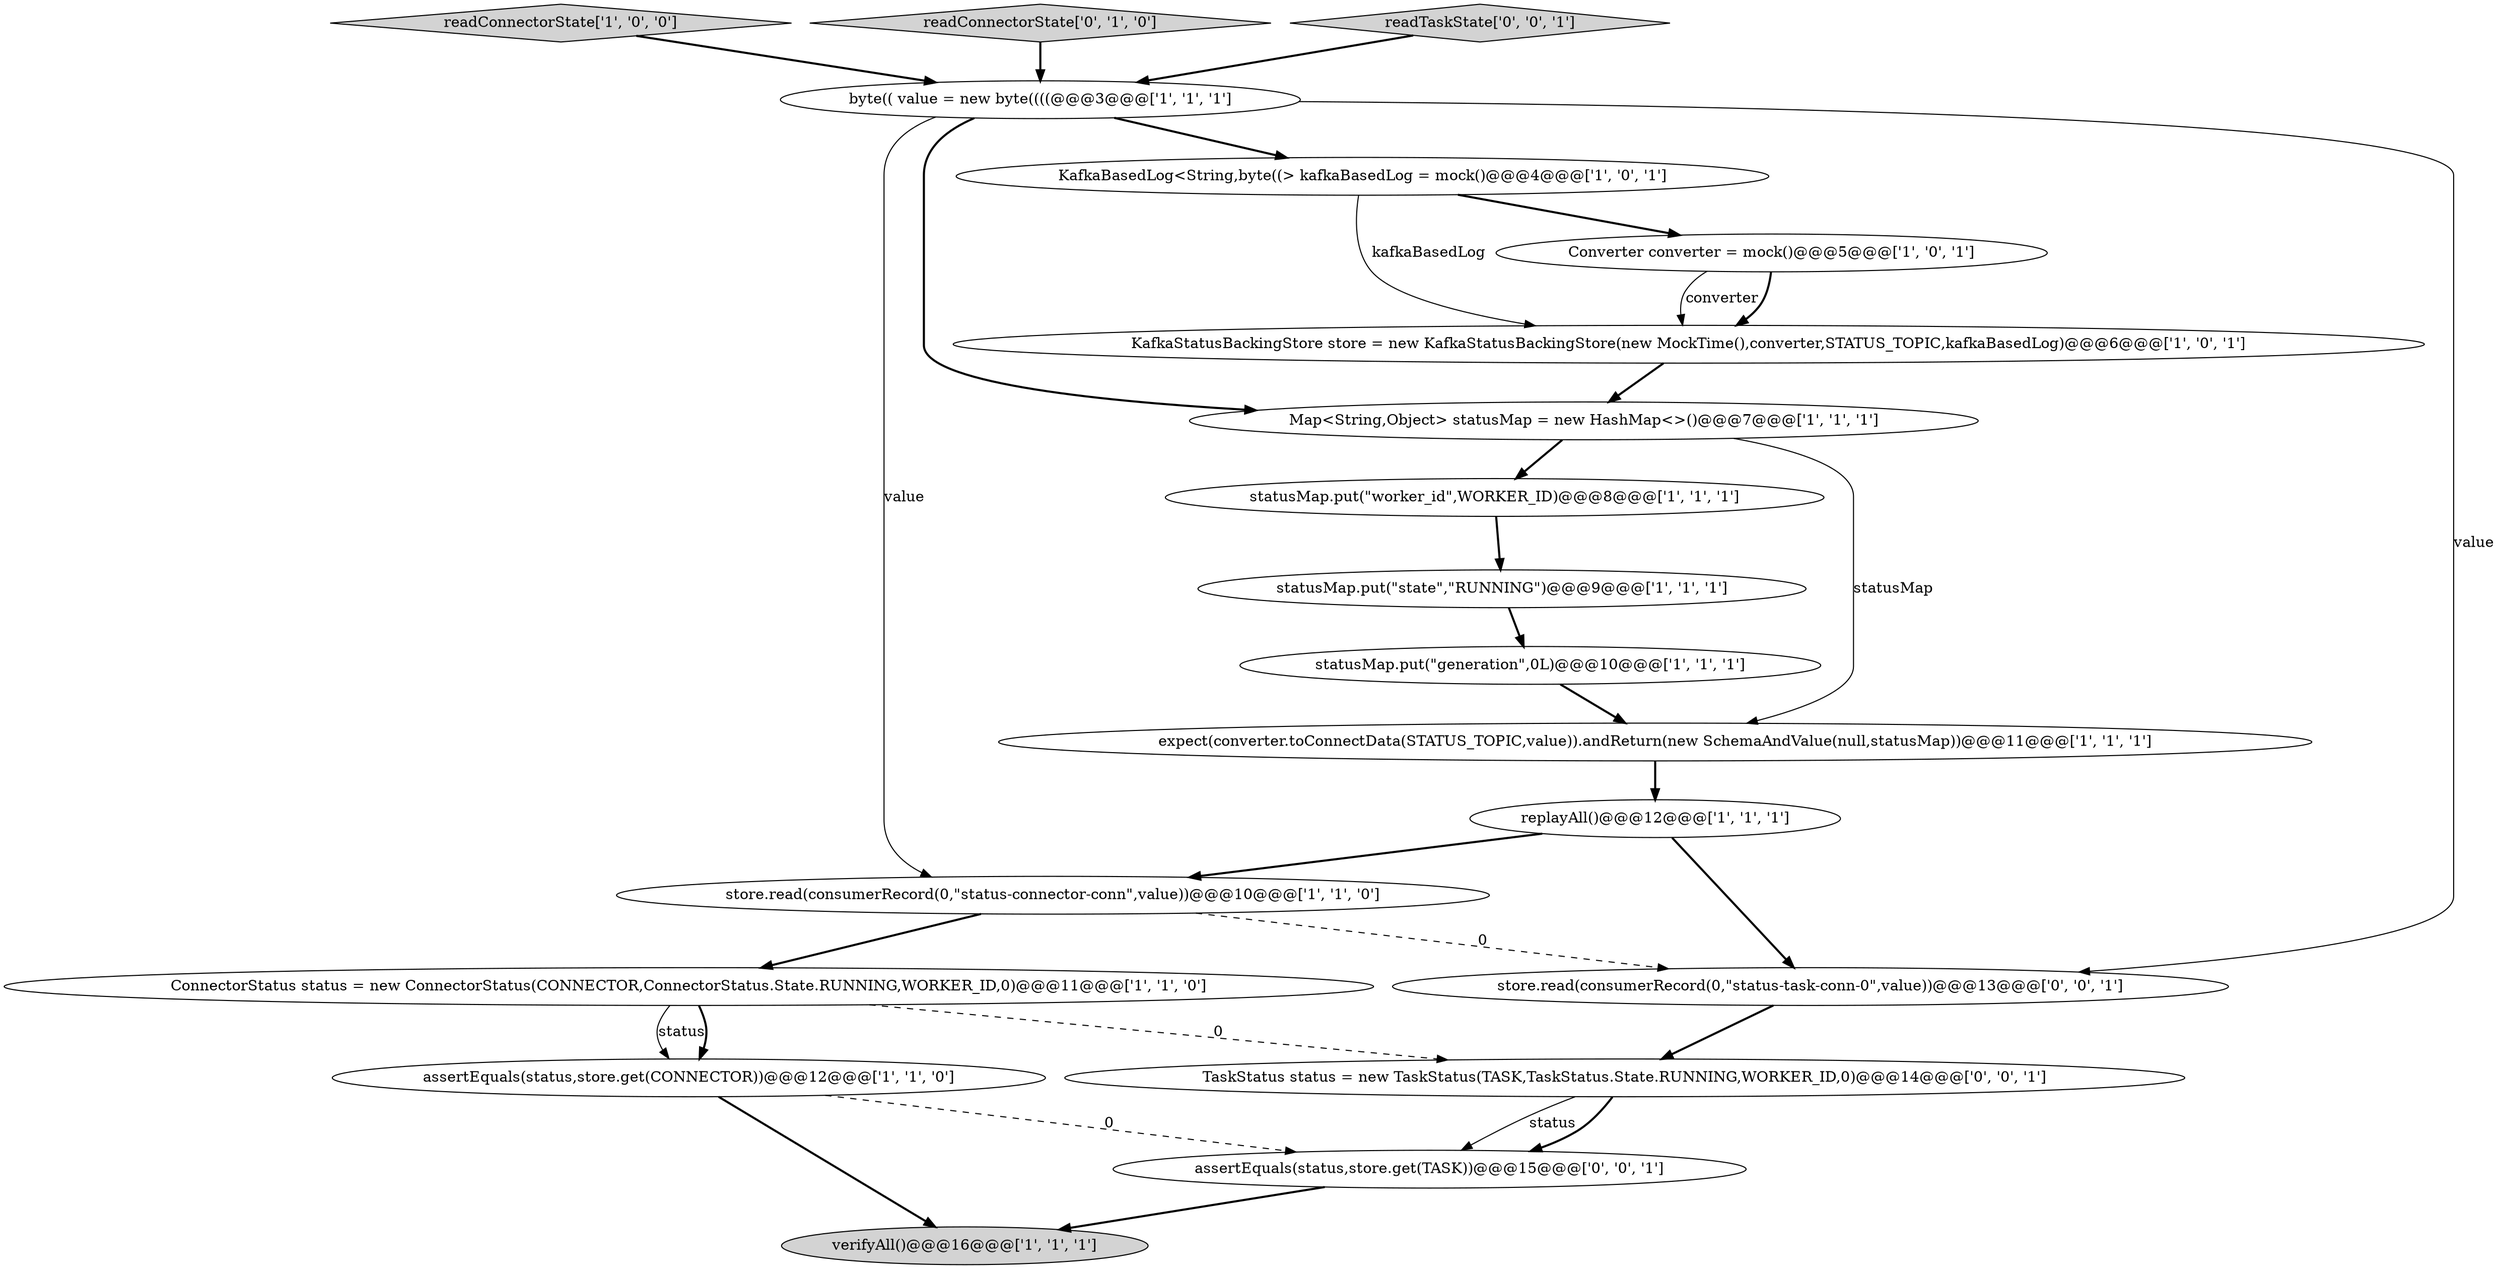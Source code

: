 digraph {
1 [style = filled, label = "KafkaBasedLog<String,byte((> kafkaBasedLog = mock()@@@4@@@['1', '0', '1']", fillcolor = white, shape = ellipse image = "AAA0AAABBB1BBB"];
3 [style = filled, label = "readConnectorState['1', '0', '0']", fillcolor = lightgray, shape = diamond image = "AAA0AAABBB1BBB"];
6 [style = filled, label = "assertEquals(status,store.get(CONNECTOR))@@@12@@@['1', '1', '0']", fillcolor = white, shape = ellipse image = "AAA0AAABBB1BBB"];
9 [style = filled, label = "store.read(consumerRecord(0,\"status-connector-conn\",value))@@@10@@@['1', '1', '0']", fillcolor = white, shape = ellipse image = "AAA0AAABBB1BBB"];
0 [style = filled, label = "Converter converter = mock()@@@5@@@['1', '0', '1']", fillcolor = white, shape = ellipse image = "AAA0AAABBB1BBB"];
12 [style = filled, label = "replayAll()@@@12@@@['1', '1', '1']", fillcolor = white, shape = ellipse image = "AAA0AAABBB1BBB"];
16 [style = filled, label = "assertEquals(status,store.get(TASK))@@@15@@@['0', '0', '1']", fillcolor = white, shape = ellipse image = "AAA0AAABBB3BBB"];
19 [style = filled, label = "store.read(consumerRecord(0,\"status-task-conn-0\",value))@@@13@@@['0', '0', '1']", fillcolor = white, shape = ellipse image = "AAA0AAABBB3BBB"];
10 [style = filled, label = "statusMap.put(\"state\",\"RUNNING\")@@@9@@@['1', '1', '1']", fillcolor = white, shape = ellipse image = "AAA0AAABBB1BBB"];
18 [style = filled, label = "TaskStatus status = new TaskStatus(TASK,TaskStatus.State.RUNNING,WORKER_ID,0)@@@14@@@['0', '0', '1']", fillcolor = white, shape = ellipse image = "AAA0AAABBB3BBB"];
7 [style = filled, label = "KafkaStatusBackingStore store = new KafkaStatusBackingStore(new MockTime(),converter,STATUS_TOPIC,kafkaBasedLog)@@@6@@@['1', '0', '1']", fillcolor = white, shape = ellipse image = "AAA0AAABBB1BBB"];
11 [style = filled, label = "Map<String,Object> statusMap = new HashMap<>()@@@7@@@['1', '1', '1']", fillcolor = white, shape = ellipse image = "AAA0AAABBB1BBB"];
4 [style = filled, label = "byte(( value = new byte((((@@@3@@@['1', '1', '1']", fillcolor = white, shape = ellipse image = "AAA0AAABBB1BBB"];
8 [style = filled, label = "statusMap.put(\"generation\",0L)@@@10@@@['1', '1', '1']", fillcolor = white, shape = ellipse image = "AAA0AAABBB1BBB"];
2 [style = filled, label = "verifyAll()@@@16@@@['1', '1', '1']", fillcolor = lightgray, shape = ellipse image = "AAA0AAABBB1BBB"];
15 [style = filled, label = "readConnectorState['0', '1', '0']", fillcolor = lightgray, shape = diamond image = "AAA0AAABBB2BBB"];
17 [style = filled, label = "readTaskState['0', '0', '1']", fillcolor = lightgray, shape = diamond image = "AAA0AAABBB3BBB"];
13 [style = filled, label = "statusMap.put(\"worker_id\",WORKER_ID)@@@8@@@['1', '1', '1']", fillcolor = white, shape = ellipse image = "AAA0AAABBB1BBB"];
14 [style = filled, label = "ConnectorStatus status = new ConnectorStatus(CONNECTOR,ConnectorStatus.State.RUNNING,WORKER_ID,0)@@@11@@@['1', '1', '0']", fillcolor = white, shape = ellipse image = "AAA0AAABBB1BBB"];
5 [style = filled, label = "expect(converter.toConnectData(STATUS_TOPIC,value)).andReturn(new SchemaAndValue(null,statusMap))@@@11@@@['1', '1', '1']", fillcolor = white, shape = ellipse image = "AAA0AAABBB1BBB"];
13->10 [style = bold, label=""];
19->18 [style = bold, label=""];
7->11 [style = bold, label=""];
4->19 [style = solid, label="value"];
1->0 [style = bold, label=""];
0->7 [style = solid, label="converter"];
16->2 [style = bold, label=""];
12->9 [style = bold, label=""];
3->4 [style = bold, label=""];
11->5 [style = solid, label="statusMap"];
0->7 [style = bold, label=""];
6->2 [style = bold, label=""];
9->19 [style = dashed, label="0"];
6->16 [style = dashed, label="0"];
14->6 [style = solid, label="status"];
10->8 [style = bold, label=""];
8->5 [style = bold, label=""];
5->12 [style = bold, label=""];
11->13 [style = bold, label=""];
15->4 [style = bold, label=""];
9->14 [style = bold, label=""];
4->9 [style = solid, label="value"];
4->1 [style = bold, label=""];
14->18 [style = dashed, label="0"];
12->19 [style = bold, label=""];
4->11 [style = bold, label=""];
18->16 [style = solid, label="status"];
14->6 [style = bold, label=""];
17->4 [style = bold, label=""];
1->7 [style = solid, label="kafkaBasedLog"];
18->16 [style = bold, label=""];
}
